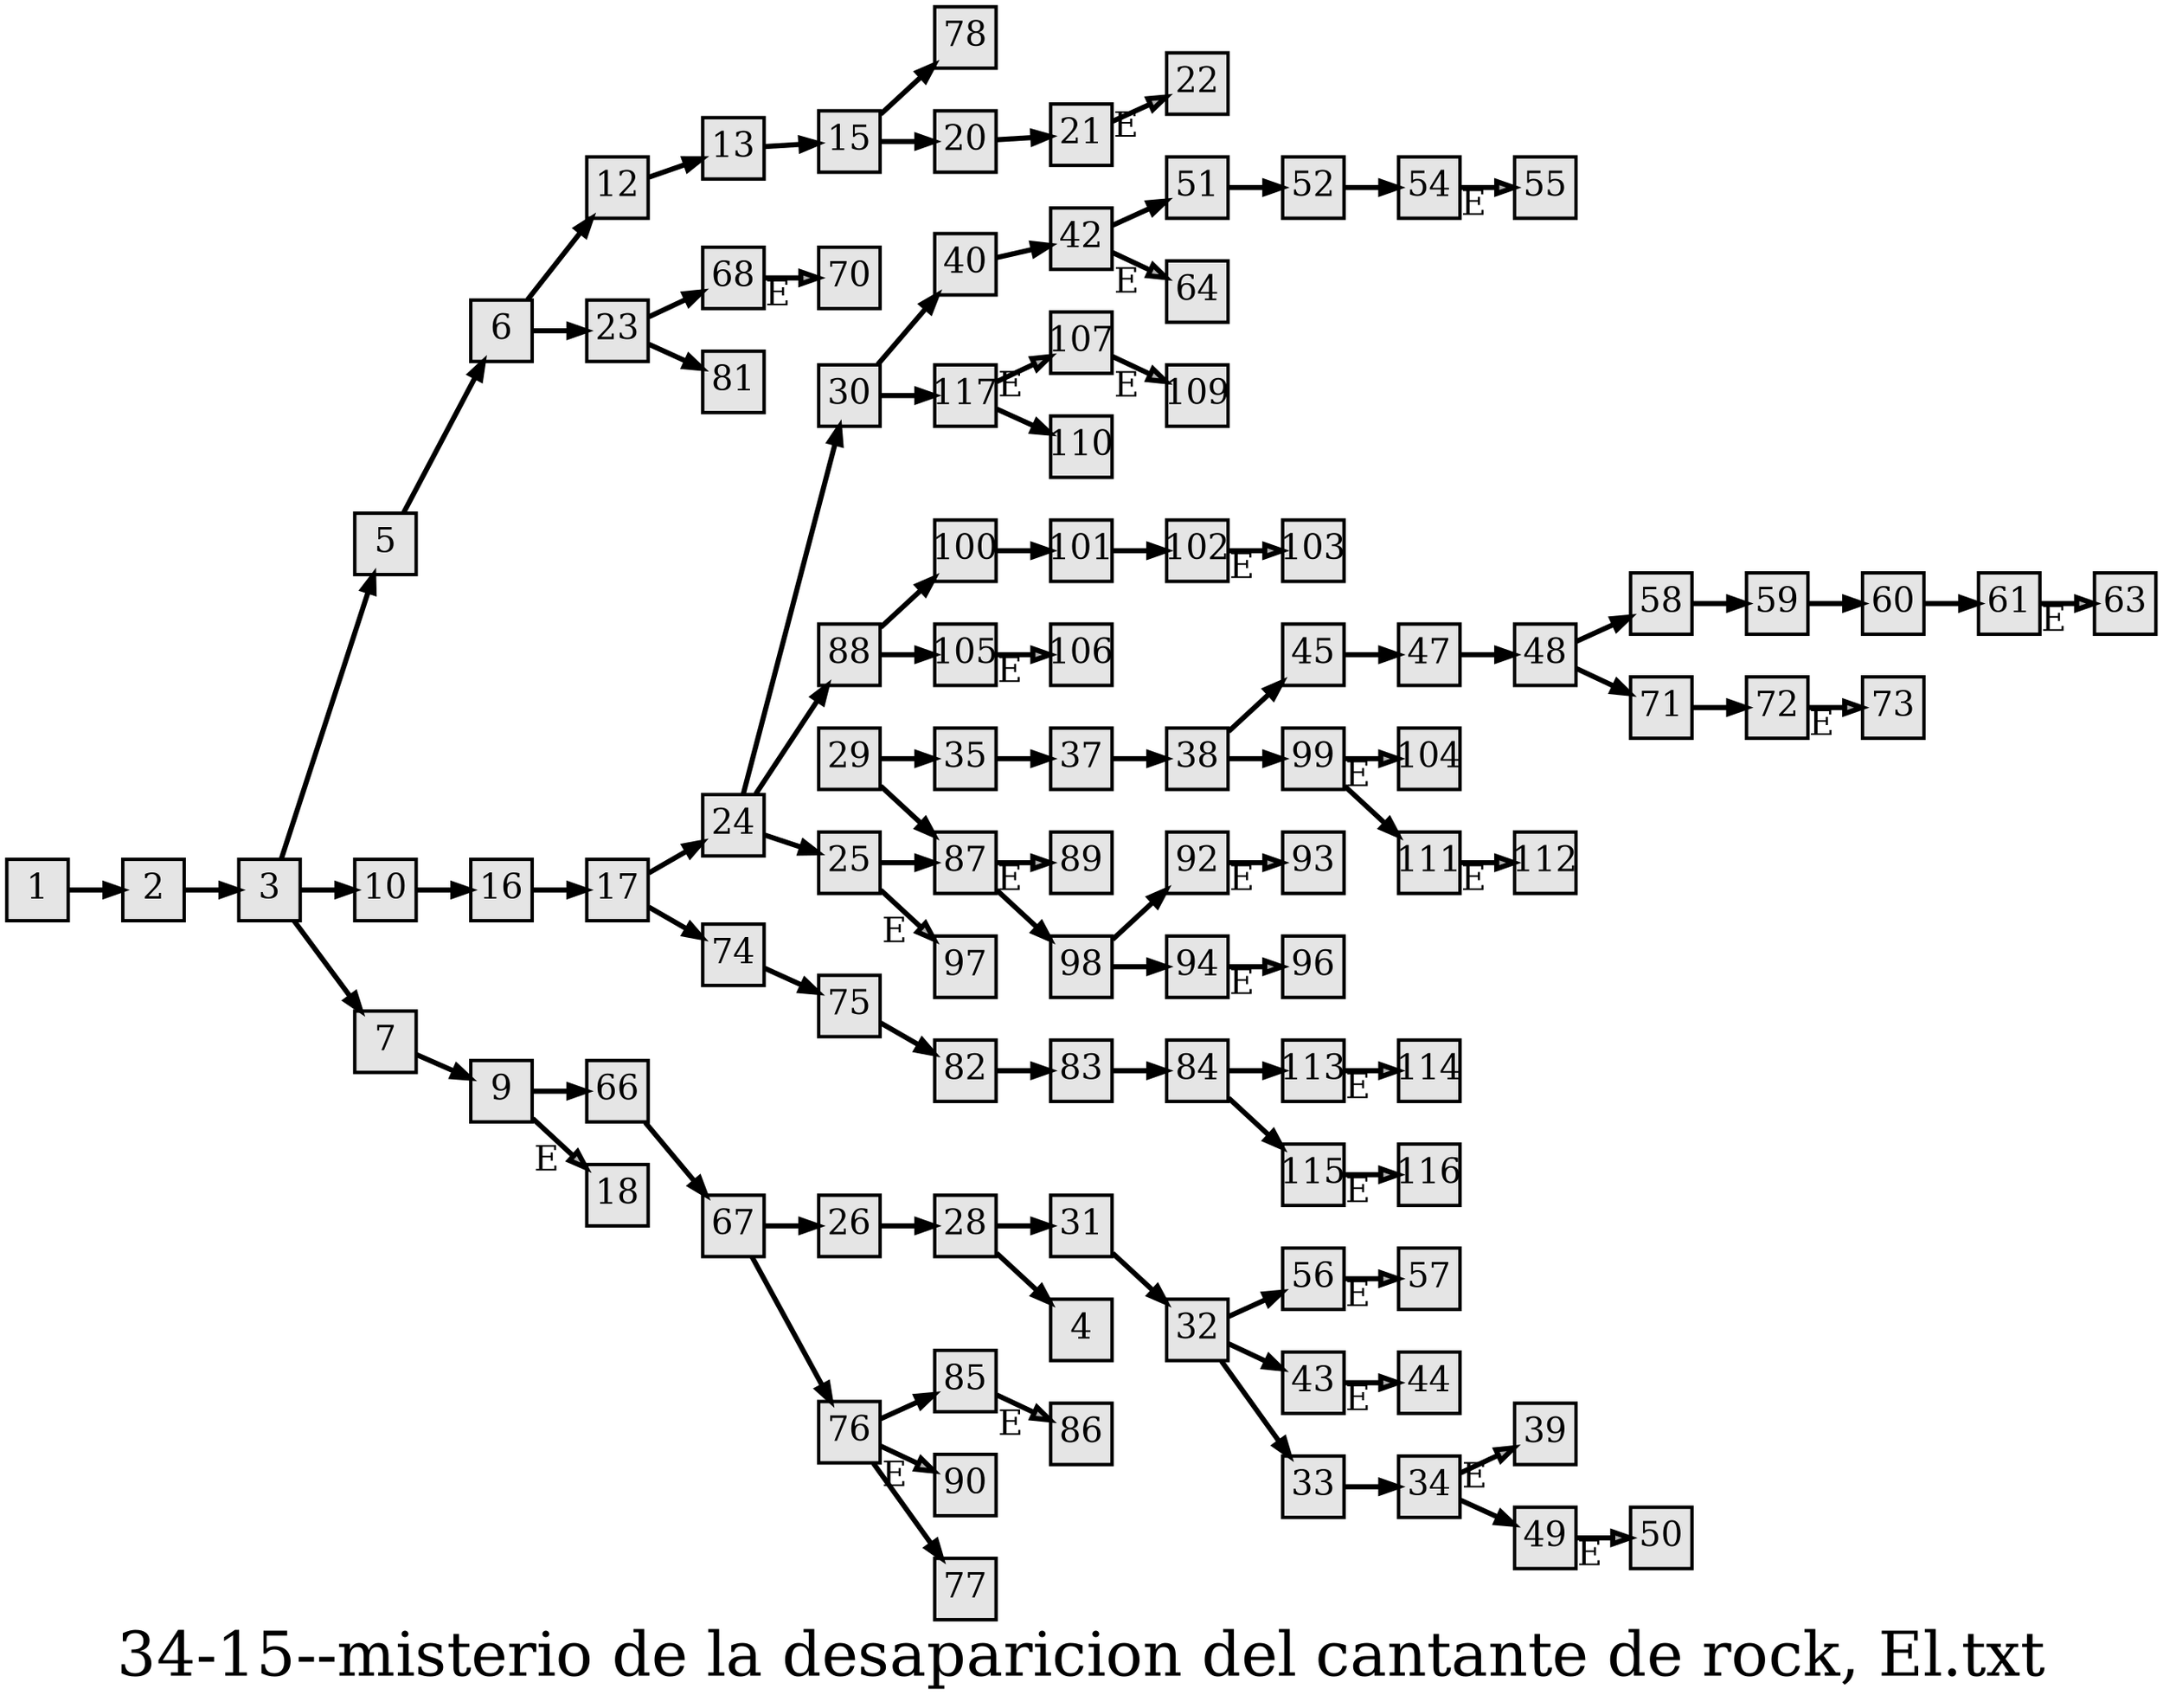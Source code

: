 digraph g{
  graph [ label="34-15--misterio de la desaparicion del cantante de rock, El.txt" rankdir=LR, ordering=out, fontsize=36, nodesep="0.35", ranksep="0.45"];
  node  [shape=rect, penwidth=2, fontsize=20, style=filled, fillcolor=grey90, margin="0,0", labelfloat=true, regular=true, fixedsize=true];
  edge  [labelfloat=true, penwidth=3, fontsize=12];
  1 -> 2;
  2 -> 3;
  3 -> 5;
  3 -> 10;
  3 -> 7;
  5 -> 6;
  6 -> 12;
  6 -> 23;
  7 -> 9;
  9 -> 66;
  9 -> 18	[ xlabel="E", shape=Msquare, fontsize=20, fillcolor=grey70 ];
  10 -> 16;
  12 -> 13;
  13 -> 15;
  15 -> 78;
  15 -> 20;
  16 -> 17;
  17 -> 24;
  17 -> 74;
  20 -> 21;
  21 -> 22	[ xlabel="E", shape=Msquare, fontsize=20, fillcolor=grey70 ];
  23 -> 68;
  23 -> 81;
  24 -> 30;
  24 -> 88;
  24 -> 25;
  25 -> 87;
  25 -> 97	[ xlabel="E", shape=Msquare, fontsize=20, fillcolor=grey70 ];
  26 -> 28;
  28 -> 31;
  28 -> 4;
  29 -> 35;
  29 -> 87;
  30 -> 40;
  30 -> 117;
  31 -> 32;
  32 -> 56;
  32 -> 43;
  32 -> 33;
  33 -> 34;
  34 -> 39	[ xlabel="E", shape=Msquare, fontsize=20, fillcolor=grey70 ];
  34 -> 49;
  35 -> 37;
  37 -> 38;
  38 -> 45;
  38 -> 99;
  40 -> 42;
  42 -> 51;
  42 -> 64	[ xlabel="E", shape=Msquare, fontsize=20, fillcolor=grey70 ];
  43 -> 44	[ xlabel="E", shape=Msquare, fontsize=20, fillcolor=grey70 ];
  45 -> 47;
  47 -> 48;
  48 -> 58;
  48 -> 71;
  49 -> 50	[ xlabel="E", shape=Msquare, fontsize=20, fillcolor=grey70 ];
  51 -> 52;
  52 -> 54;
  54 -> 55	[ xlabel="E", shape=Msquare, fontsize=20, fillcolor=grey70 ];
  56 -> 57	[ xlabel="E", shape=Msquare, fontsize=20, fillcolor=grey70 ];
  58 -> 59;
  59 -> 60;
  60 -> 61;
  61 -> 63	[ xlabel="E", shape=Msquare, fontsize=20, fillcolor=grey70 ];
  66 -> 67;
  67 -> 26;
  67 -> 76;
  68 -> 70	[ xlabel="E", shape=Msquare, fontsize=20, fillcolor=grey70 ];
  71 -> 72;
  72 -> 73	[ xlabel="E", shape=Msquare, fontsize=20, fillcolor=grey70 ];
  74 -> 75;
  75 -> 82;
  76 -> 85;
  76 -> 90	[ xlabel="E", shape=Msquare, fontsize=20, fillcolor=grey70 ];
  76 -> 77;
  82 -> 83;
  83 -> 84;
  84 -> 113;
  84 -> 115;
  85 -> 86	[ xlabel="E", shape=Msquare, fontsize=20, fillcolor=grey70 ];
  87 -> 89	[ xlabel="E", shape=Msquare, fontsize=20, fillcolor=grey70 ];
  87 -> 98;
  88 -> 100;
  88 -> 105;
  92 -> 93	[ xlabel="E", shape=Msquare, fontsize=20, fillcolor=grey70 ];
  94 -> 96	[ xlabel="E", shape=Msquare, fontsize=20, fillcolor=grey70 ];
  98 -> 92;
  98 -> 94;
  99 -> 104	[ xlabel="E", shape=Msquare, fontsize=20, fillcolor=grey70 ];
  99 -> 111;
  100 -> 101;
  101 -> 102;
  102 -> 103	[ xlabel="E", shape=Msquare, fontsize=20, fillcolor=grey70 ];
  105 -> 106	[ xlabel="E", shape=Msquare, fontsize=20, fillcolor=grey70 ];
  107 -> 109	[ xlabel="E", shape=Msquare, fontsize=20, fillcolor=grey70 ];
  111 -> 112	[ xlabel="E", shape=Msquare, fontsize=20, fillcolor=grey70 ];
  113 -> 114	[ xlabel="E", shape=Msquare, fontsize=20, fillcolor=grey70 ];
  115 -> 116	[ xlabel="E", shape=Msquare, fontsize=20, fillcolor=grey70 ];
  117 -> 107	[ xlabel="E", shape=Msquare, fontsize=20, fillcolor=grey70 ];
  117 -> 110;
  
  
  
  
}

